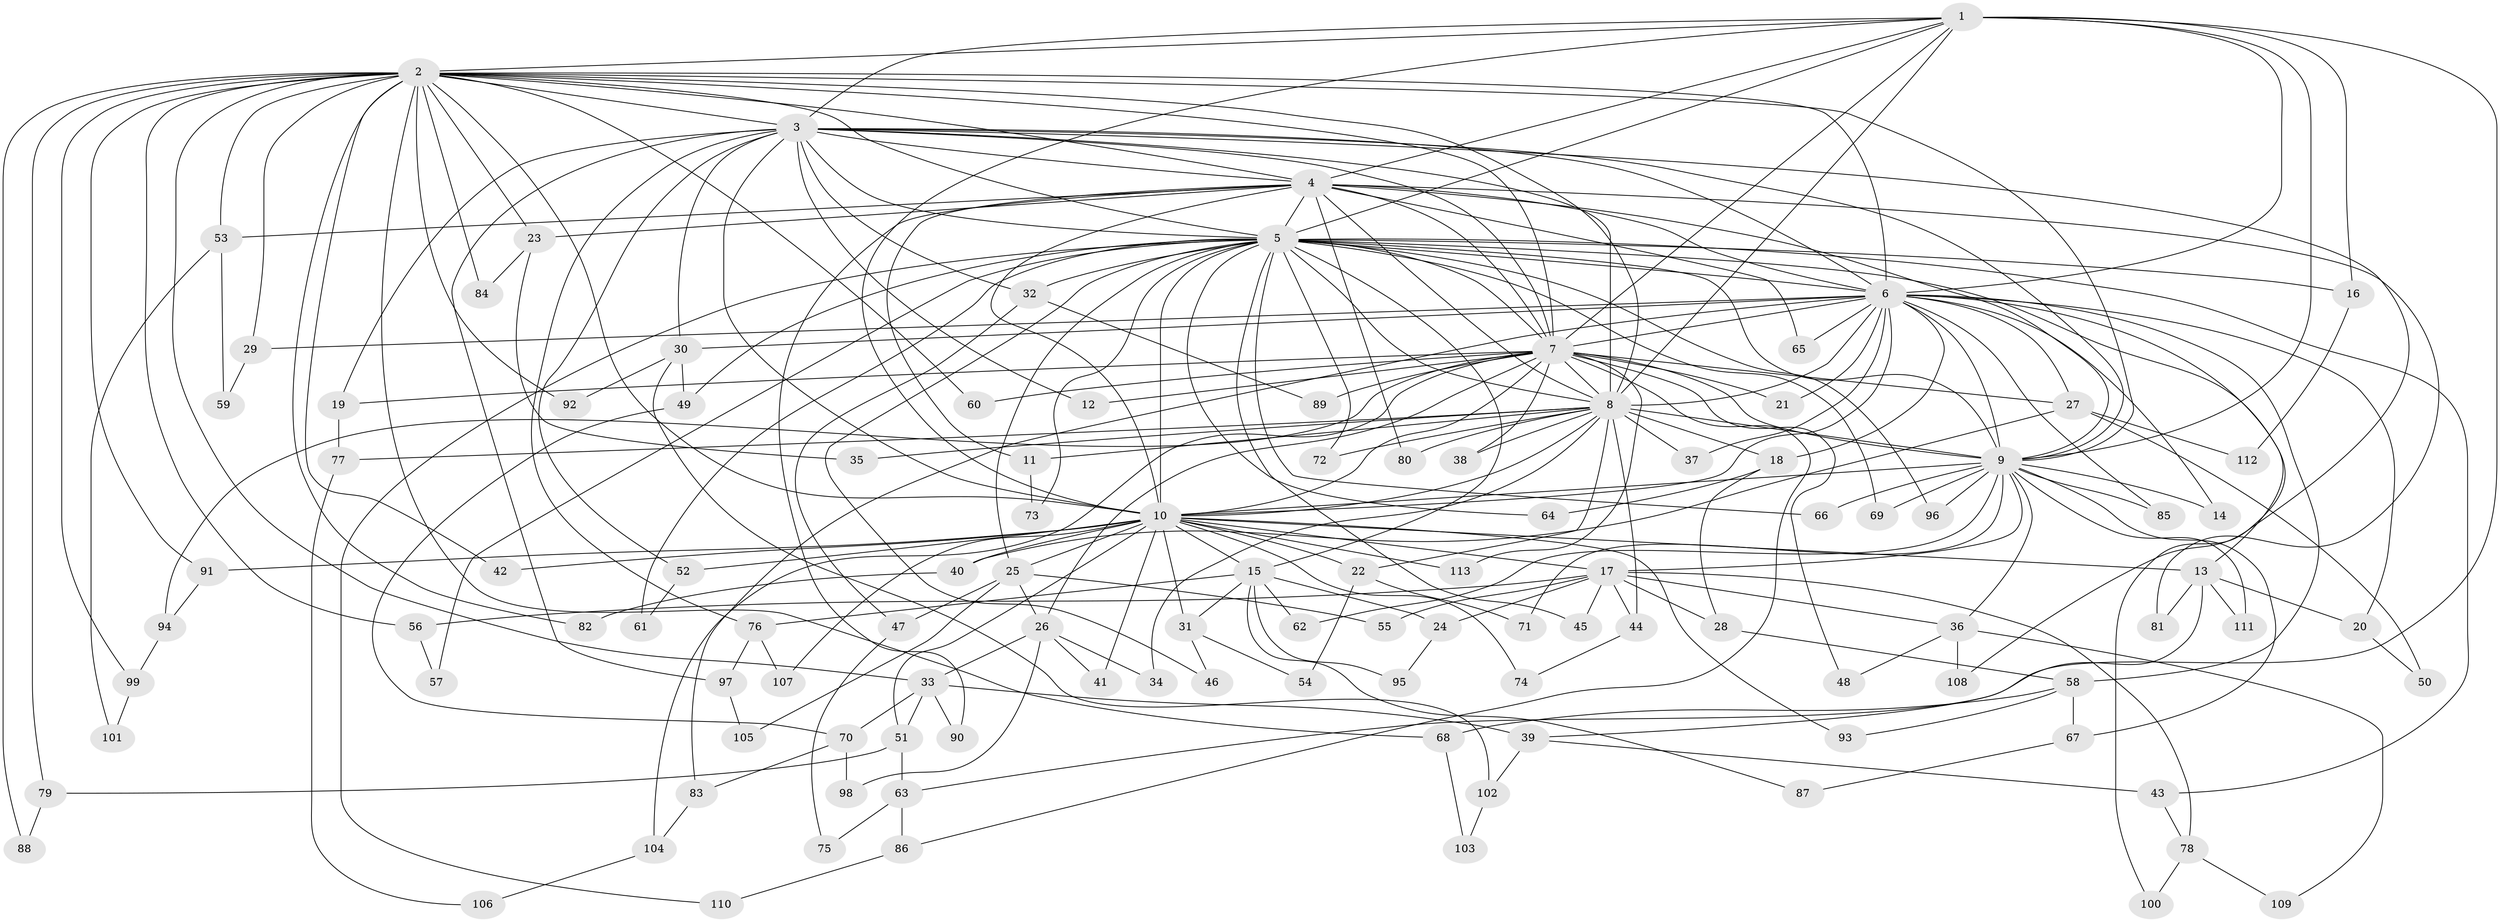 // Generated by graph-tools (version 1.1) at 2025/49/03/09/25 03:49:45]
// undirected, 113 vertices, 251 edges
graph export_dot {
graph [start="1"]
  node [color=gray90,style=filled];
  1;
  2;
  3;
  4;
  5;
  6;
  7;
  8;
  9;
  10;
  11;
  12;
  13;
  14;
  15;
  16;
  17;
  18;
  19;
  20;
  21;
  22;
  23;
  24;
  25;
  26;
  27;
  28;
  29;
  30;
  31;
  32;
  33;
  34;
  35;
  36;
  37;
  38;
  39;
  40;
  41;
  42;
  43;
  44;
  45;
  46;
  47;
  48;
  49;
  50;
  51;
  52;
  53;
  54;
  55;
  56;
  57;
  58;
  59;
  60;
  61;
  62;
  63;
  64;
  65;
  66;
  67;
  68;
  69;
  70;
  71;
  72;
  73;
  74;
  75;
  76;
  77;
  78;
  79;
  80;
  81;
  82;
  83;
  84;
  85;
  86;
  87;
  88;
  89;
  90;
  91;
  92;
  93;
  94;
  95;
  96;
  97;
  98;
  99;
  100;
  101;
  102;
  103;
  104;
  105;
  106;
  107;
  108;
  109;
  110;
  111;
  112;
  113;
  1 -- 2;
  1 -- 3;
  1 -- 4;
  1 -- 5;
  1 -- 6;
  1 -- 7;
  1 -- 8;
  1 -- 9;
  1 -- 10;
  1 -- 16;
  1 -- 63;
  2 -- 3;
  2 -- 4;
  2 -- 5;
  2 -- 6;
  2 -- 7;
  2 -- 8;
  2 -- 9;
  2 -- 10;
  2 -- 23;
  2 -- 29;
  2 -- 33;
  2 -- 42;
  2 -- 53;
  2 -- 56;
  2 -- 60;
  2 -- 68;
  2 -- 79;
  2 -- 82;
  2 -- 84;
  2 -- 88;
  2 -- 91;
  2 -- 92;
  2 -- 99;
  3 -- 4;
  3 -- 5;
  3 -- 6;
  3 -- 7;
  3 -- 8;
  3 -- 9;
  3 -- 10;
  3 -- 12;
  3 -- 19;
  3 -- 30;
  3 -- 32;
  3 -- 52;
  3 -- 76;
  3 -- 97;
  3 -- 108;
  4 -- 5;
  4 -- 6;
  4 -- 7;
  4 -- 8;
  4 -- 9;
  4 -- 10;
  4 -- 11;
  4 -- 23;
  4 -- 53;
  4 -- 65;
  4 -- 80;
  4 -- 81;
  4 -- 90;
  5 -- 6;
  5 -- 7;
  5 -- 8;
  5 -- 9;
  5 -- 10;
  5 -- 15;
  5 -- 16;
  5 -- 25;
  5 -- 32;
  5 -- 43;
  5 -- 45;
  5 -- 46;
  5 -- 49;
  5 -- 57;
  5 -- 61;
  5 -- 64;
  5 -- 66;
  5 -- 69;
  5 -- 72;
  5 -- 73;
  5 -- 96;
  5 -- 100;
  5 -- 110;
  6 -- 7;
  6 -- 8;
  6 -- 9;
  6 -- 10;
  6 -- 13;
  6 -- 14;
  6 -- 18;
  6 -- 20;
  6 -- 21;
  6 -- 27;
  6 -- 29;
  6 -- 30;
  6 -- 37;
  6 -- 58;
  6 -- 65;
  6 -- 83;
  6 -- 85;
  7 -- 8;
  7 -- 9;
  7 -- 10;
  7 -- 12;
  7 -- 19;
  7 -- 21;
  7 -- 26;
  7 -- 27;
  7 -- 38;
  7 -- 48;
  7 -- 60;
  7 -- 86;
  7 -- 89;
  7 -- 94;
  7 -- 104;
  7 -- 113;
  8 -- 9;
  8 -- 10;
  8 -- 11;
  8 -- 18;
  8 -- 22;
  8 -- 34;
  8 -- 35;
  8 -- 37;
  8 -- 38;
  8 -- 44;
  8 -- 72;
  8 -- 77;
  8 -- 80;
  9 -- 10;
  9 -- 14;
  9 -- 17;
  9 -- 36;
  9 -- 62;
  9 -- 66;
  9 -- 67;
  9 -- 69;
  9 -- 71;
  9 -- 85;
  9 -- 96;
  9 -- 111;
  10 -- 13;
  10 -- 15;
  10 -- 17;
  10 -- 22;
  10 -- 25;
  10 -- 31;
  10 -- 40;
  10 -- 41;
  10 -- 42;
  10 -- 51;
  10 -- 52;
  10 -- 74;
  10 -- 91;
  10 -- 93;
  10 -- 107;
  10 -- 113;
  11 -- 73;
  13 -- 20;
  13 -- 39;
  13 -- 81;
  13 -- 111;
  15 -- 24;
  15 -- 31;
  15 -- 62;
  15 -- 76;
  15 -- 87;
  15 -- 95;
  16 -- 112;
  17 -- 24;
  17 -- 28;
  17 -- 36;
  17 -- 44;
  17 -- 45;
  17 -- 55;
  17 -- 56;
  17 -- 78;
  18 -- 28;
  18 -- 64;
  19 -- 77;
  20 -- 50;
  22 -- 54;
  22 -- 71;
  23 -- 35;
  23 -- 84;
  24 -- 95;
  25 -- 26;
  25 -- 47;
  25 -- 55;
  25 -- 105;
  26 -- 33;
  26 -- 34;
  26 -- 41;
  26 -- 98;
  27 -- 40;
  27 -- 50;
  27 -- 112;
  28 -- 58;
  29 -- 59;
  30 -- 49;
  30 -- 92;
  30 -- 102;
  31 -- 46;
  31 -- 54;
  32 -- 47;
  32 -- 89;
  33 -- 39;
  33 -- 51;
  33 -- 70;
  33 -- 90;
  36 -- 48;
  36 -- 108;
  36 -- 109;
  39 -- 43;
  39 -- 102;
  40 -- 82;
  43 -- 78;
  44 -- 74;
  47 -- 75;
  49 -- 70;
  51 -- 63;
  51 -- 79;
  52 -- 61;
  53 -- 59;
  53 -- 101;
  56 -- 57;
  58 -- 67;
  58 -- 68;
  58 -- 93;
  63 -- 75;
  63 -- 86;
  67 -- 87;
  68 -- 103;
  70 -- 83;
  70 -- 98;
  76 -- 97;
  76 -- 107;
  77 -- 106;
  78 -- 100;
  78 -- 109;
  79 -- 88;
  83 -- 104;
  86 -- 110;
  91 -- 94;
  94 -- 99;
  97 -- 105;
  99 -- 101;
  102 -- 103;
  104 -- 106;
}

